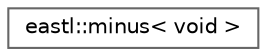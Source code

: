 digraph "类继承关系图"
{
 // LATEX_PDF_SIZE
  bgcolor="transparent";
  edge [fontname=Helvetica,fontsize=10,labelfontname=Helvetica,labelfontsize=10];
  node [fontname=Helvetica,fontsize=10,shape=box,height=0.2,width=0.4];
  rankdir="LR";
  Node0 [id="Node000000",label="eastl::minus\< void \>",height=0.2,width=0.4,color="grey40", fillcolor="white", style="filled",URL="$structeastl_1_1minus_3_01void_01_4.html",tooltip=" "];
}
